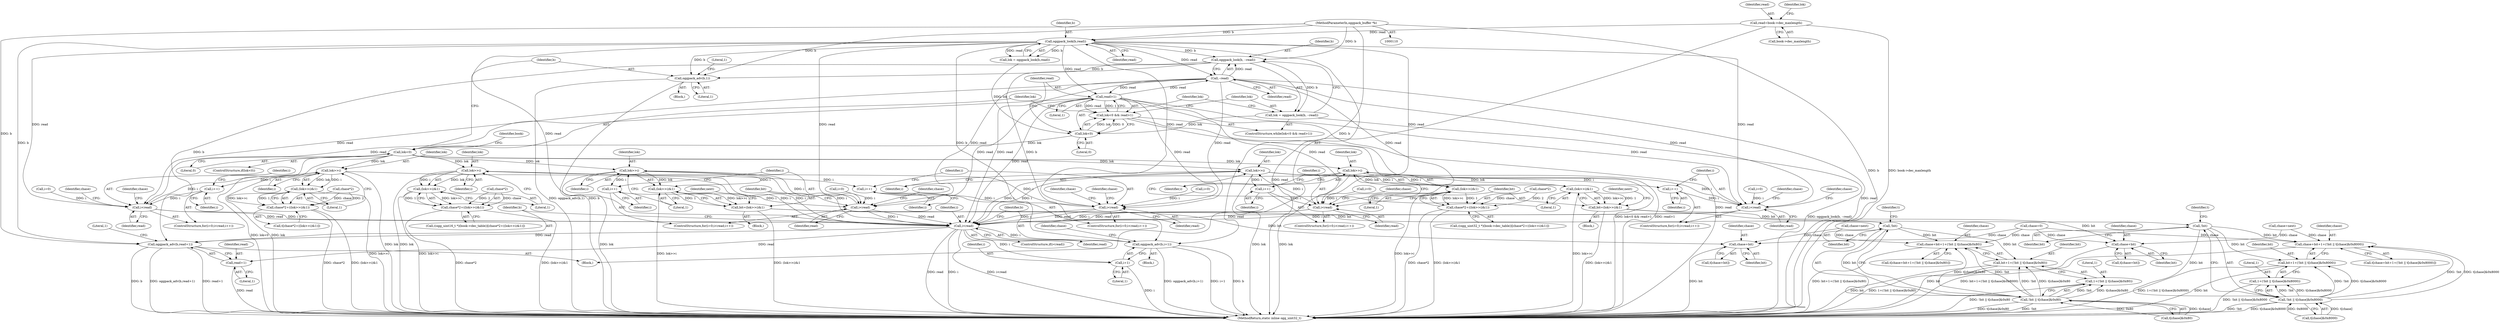 digraph "1_Android_eeb4e45d5683f88488c083ecf142dc89bc3f0b47_2@pointer" {
"1000141" [label="(Call,oggpack_look(b, --read))"];
"1000127" [label="(Call,oggpack_look(b,read))"];
"1000112" [label="(MethodParameterIn,oggpack_buffer *b)"];
"1000119" [label="(Call,read=book->dec_maxlength)"];
"1000143" [label="(Call,--read)"];
"1000136" [label="(Call,read>1)"];
"1000139" [label="(Call,lok = oggpack_look(b, --read))"];
"1000133" [label="(Call,lok<0)"];
"1000132" [label="(Call,lok<0 && read>1)"];
"1000146" [label="(Call,lok<0)"];
"1000190" [label="(Call,lok>>i)"];
"1000178" [label="(Call,i++)"];
"1000175" [label="(Call,i<read)"];
"1000422" [label="(Call,i<read)"];
"1000426" [label="(Call,oggpack_adv(b,i+1))"];
"1000428" [label="(Call,i+1)"];
"1000433" [label="(Call,oggpack_adv(b,read+1))"];
"1000435" [label="(Call,read+1)"];
"1000189" [label="(Call,(lok>>i)&1)"];
"1000185" [label="(Call,chase*2+((lok>>i)&1))"];
"1000227" [label="(Call,lok>>i)"];
"1000220" [label="(Call,i++)"];
"1000217" [label="(Call,i<read)"];
"1000226" [label="(Call,(lok>>i)&1)"];
"1000224" [label="(Call,bit=(lok>>i)&1)"];
"1000236" [label="(Call,chase+bit)"];
"1000259" [label="(Call,!bit)"];
"1000252" [label="(Call,chase+bit+1+(!bit || t[chase]&0x80))"];
"1000254" [label="(Call,bit+1+(!bit || t[chase]&0x80))"];
"1000258" [label="(Call,!bit || t[chase]&0x80)"];
"1000256" [label="(Call,1+(!bit || t[chase]&0x80))"];
"1000299" [label="(Call,lok>>i)"];
"1000283" [label="(Call,i++)"];
"1000280" [label="(Call,i<read)"];
"1000298" [label="(Call,(lok>>i)&1)"];
"1000294" [label="(Call,chase*2+((lok>>i)&1))"];
"1000336" [label="(Call,lok>>i)"];
"1000329" [label="(Call,i++)"];
"1000326" [label="(Call,i<read)"];
"1000335" [label="(Call,(lok>>i)&1)"];
"1000333" [label="(Call,bit=(lok>>i)&1)"];
"1000345" [label="(Call,chase+bit)"];
"1000368" [label="(Call,!bit)"];
"1000361" [label="(Call,chase+bit+1+(!bit || t[chase]&0x8000))"];
"1000363" [label="(Call,bit+1+(!bit || t[chase]&0x8000))"];
"1000367" [label="(Call,!bit || t[chase]&0x8000)"];
"1000365" [label="(Call,1+(!bit || t[chase]&0x8000))"];
"1000408" [label="(Call,lok>>i)"];
"1000392" [label="(Call,i++)"];
"1000389" [label="(Call,i<read)"];
"1000407" [label="(Call,(lok>>i)&1)"];
"1000403" [label="(Call,chase*2+((lok>>i)&1))"];
"1000150" [label="(Call,oggpack_adv(b,1))"];
"1000193" [label="(Literal,1)"];
"1000430" [label="(Literal,1)"];
"1000139" [label="(Call,lok = oggpack_look(b, --read))"];
"1000404" [label="(Call,chase*2)"];
"1000345" [label="(Call,chase+bit)"];
"1000437" [label="(Literal,1)"];
"1000433" [label="(Call,oggpack_adv(b,read+1))"];
"1000295" [label="(Call,chase*2)"];
"1000428" [label="(Call,i+1)"];
"1000365" [label="(Call,1+(!bit || t[chase]&0x8000))"];
"1000222" [label="(Block,)"];
"1000425" [label="(Block,)"];
"1000133" [label="(Call,lok<0)"];
"1000372" [label="(Identifier,t)"];
"1000396" [label="(Identifier,chase)"];
"1000200" [label="(Identifier,chase)"];
"1000128" [label="(Identifier,b)"];
"1000132" [label="(Call,lok<0 && read>1)"];
"1000328" [label="(Identifier,read)"];
"1000287" [label="(Identifier,chase)"];
"1000149" [label="(Block,)"];
"1000258" [label="(Call,!bit || t[chase]&0x80)"];
"1000226" [label="(Call,(lok>>i)&1)"];
"1000225" [label="(Identifier,bit)"];
"1000298" [label="(Call,(lok>>i)&1)"];
"1000329" [label="(Call,i++)"];
"1000220" [label="(Call,i++)"];
"1000214" [label="(Call,i=0)"];
"1000120" [label="(Identifier,read)"];
"1000323" [label="(Call,i=0)"];
"1000397" [label="(Call,((ogg_uint32_t *)(book->dec_table))[chase*2+((lok>>i)&1)])"];
"1000238" [label="(Identifier,bit)"];
"1000421" [label="(ControlStructure,if(i<read))"];
"1000280" [label="(Call,i<read)"];
"1000333" [label="(Call,bit=(lok>>i)&1)"];
"1000267" [label="(Call,chase=next)"];
"1000436" [label="(Identifier,read)"];
"1000392" [label="(Call,i++)"];
"1000330" [label="(Identifier,i)"];
"1000186" [label="(Call,chase*2)"];
"1000119" [label="(Call,read=book->dec_maxlength)"];
"1000367" [label="(Call,!bit || t[chase]&0x8000)"];
"1000300" [label="(Identifier,lok)"];
"1000363" [label="(Call,bit+1+(!bit || t[chase]&0x8000))"];
"1000236" [label="(Call,chase+bit)"];
"1000253" [label="(Identifier,chase)"];
"1000302" [label="(Literal,1)"];
"1000126" [label="(Identifier,lok)"];
"1000152" [label="(Literal,1)"];
"1000411" [label="(Literal,1)"];
"1000309" [label="(Identifier,chase)"];
"1000217" [label="(Call,i<read)"];
"1000370" [label="(Call,t[chase]&0x8000)"];
"1000190" [label="(Call,lok>>i)"];
"1000148" [label="(Literal,0)"];
"1000256" [label="(Call,1+(!bit || t[chase]&0x80))"];
"1000283" [label="(Call,i++)"];
"1000213" [label="(ControlStructure,for(i=0;i<read;i++))"];
"1000424" [label="(Identifier,read)"];
"1000284" [label="(Identifier,i)"];
"1000134" [label="(Identifier,lok)"];
"1000408" [label="(Call,lok>>i)"];
"1000385" [label="(ControlStructure,for(i=0;i<read;i++))"];
"1000334" [label="(Identifier,bit)"];
"1000391" [label="(Identifier,read)"];
"1000403" [label="(Call,chase*2+((lok>>i)&1))"];
"1000145" [label="(ControlStructure,if(lok<0))"];
"1000140" [label="(Identifier,lok)"];
"1000178" [label="(Call,i++)"];
"1000257" [label="(Literal,1)"];
"1000250" [label="(Call,t[chase+bit+1+(!bit || t[chase]&0x80)])"];
"1000429" [label="(Identifier,i)"];
"1000189" [label="(Call,(lok>>i)&1)"];
"1000368" [label="(Call,!bit)"];
"1000141" [label="(Call,oggpack_look(b, --read))"];
"1000191" [label="(Identifier,lok)"];
"1000361" [label="(Call,chase+bit+1+(!bit || t[chase]&0x8000))"];
"1000281" [label="(Identifier,i)"];
"1000230" [label="(Literal,1)"];
"1000218" [label="(Identifier,i)"];
"1000322" [label="(ControlStructure,for(i=0;i<read;i++))"];
"1000192" [label="(Identifier,i)"];
"1000221" [label="(Identifier,i)"];
"1000276" [label="(ControlStructure,for(i=0;i<read;i++))"];
"1000136" [label="(Call,read>1)"];
"1000151" [label="(Identifier,b)"];
"1000335" [label="(Call,(lok>>i)&1)"];
"1000229" [label="(Identifier,i)"];
"1000177" [label="(Identifier,read)"];
"1000327" [label="(Identifier,i)"];
"1000255" [label="(Identifier,bit)"];
"1000260" [label="(Identifier,bit)"];
"1000346" [label="(Identifier,chase)"];
"1000432" [label="(Identifier,chase)"];
"1000277" [label="(Call,i=0)"];
"1000233" [label="(Identifier,next)"];
"1000366" [label="(Literal,1)"];
"1000131" [label="(ControlStructure,while(lok<0 && read>1))"];
"1000219" [label="(Identifier,read)"];
"1000337" [label="(Identifier,lok)"];
"1000380" [label="(Identifier,chase)"];
"1000427" [label="(Identifier,b)"];
"1000362" [label="(Identifier,chase)"];
"1000347" [label="(Identifier,bit)"];
"1000369" [label="(Identifier,bit)"];
"1000426" [label="(Call,oggpack_adv(b,i+1))"];
"1000338" [label="(Identifier,i)"];
"1000343" [label="(Call,t[chase+bit])"];
"1000150" [label="(Call,oggpack_adv(b,1))"];
"1000125" [label="(Call,lok = oggpack_look(b,read))"];
"1000143" [label="(Call,--read)"];
"1000224" [label="(Call,bit=(lok>>i)&1)"];
"1000172" [label="(Call,i=0)"];
"1000144" [label="(Identifier,read)"];
"1000182" [label="(Identifier,chase)"];
"1000390" [label="(Identifier,i)"];
"1000121" [label="(Call,book->dec_maxlength)"];
"1000183" [label="(Call,t[chase*2+((lok>>i)&1)])"];
"1000359" [label="(Call,t[chase+bit+1+(!bit || t[chase]&0x8000)])"];
"1000138" [label="(Literal,1)"];
"1000127" [label="(Call,oggpack_look(b,read))"];
"1000179" [label="(Identifier,i)"];
"1000234" [label="(Call,t[chase+bit])"];
"1000185" [label="(Call,chase*2+((lok>>i)&1))"];
"1000407" [label="(Call,(lok>>i)&1)"];
"1000294" [label="(Call,chase*2+((lok>>i)&1))"];
"1000423" [label="(Identifier,i)"];
"1000263" [label="(Identifier,t)"];
"1000113" [label="(Block,)"];
"1000422" [label="(Call,i<read)"];
"1000418" [label="(Identifier,chase)"];
"1000137" [label="(Identifier,read)"];
"1000326" [label="(Call,i<read)"];
"1000158" [label="(Identifier,book)"];
"1000271" [label="(Identifier,chase)"];
"1000376" [label="(Call,chase=next)"];
"1000254" [label="(Call,bit+1+(!bit || t[chase]&0x80))"];
"1000336" [label="(Call,lok>>i)"];
"1000339" [label="(Literal,1)"];
"1000282" [label="(Identifier,read)"];
"1000342" [label="(Identifier,next)"];
"1000393" [label="(Identifier,i)"];
"1000409" [label="(Identifier,lok)"];
"1000410" [label="(Identifier,i)"];
"1000331" [label="(Block,)"];
"1000364" [label="(Identifier,bit)"];
"1000228" [label="(Identifier,lok)"];
"1000142" [label="(Identifier,b)"];
"1000176" [label="(Identifier,i)"];
"1000261" [label="(Call,t[chase]&0x80)"];
"1000386" [label="(Call,i=0)"];
"1000252" [label="(Call,chase+bit+1+(!bit || t[chase]&0x80))"];
"1000129" [label="(Identifier,read)"];
"1000440" [label="(Literal,1)"];
"1000434" [label="(Identifier,b)"];
"1000227" [label="(Call,lok>>i)"];
"1000299" [label="(Call,lok>>i)"];
"1000237" [label="(Identifier,chase)"];
"1000146" [label="(Call,lok<0)"];
"1000171" [label="(ControlStructure,for(i=0;i<read;i++))"];
"1000259" [label="(Call,!bit)"];
"1000115" [label="(Call,chase=0)"];
"1000435" [label="(Call,read+1)"];
"1000147" [label="(Identifier,lok)"];
"1000288" [label="(Call,((ogg_uint16_t *)(book->dec_table))[chase*2+((lok>>i)&1)])"];
"1000441" [label="(MethodReturn,static inline ogg_uint32_t)"];
"1000155" [label="(Literal,1)"];
"1000389" [label="(Call,i<read)"];
"1000112" [label="(MethodParameterIn,oggpack_buffer *b)"];
"1000135" [label="(Literal,0)"];
"1000301" [label="(Identifier,i)"];
"1000175" [label="(Call,i<read)"];
"1000141" -> "1000139"  [label="AST: "];
"1000141" -> "1000143"  [label="CFG: "];
"1000142" -> "1000141"  [label="AST: "];
"1000143" -> "1000141"  [label="AST: "];
"1000139" -> "1000141"  [label="CFG: "];
"1000141" -> "1000139"  [label="DDG: b"];
"1000127" -> "1000141"  [label="DDG: b"];
"1000112" -> "1000141"  [label="DDG: b"];
"1000143" -> "1000141"  [label="DDG: read"];
"1000141" -> "1000150"  [label="DDG: b"];
"1000141" -> "1000426"  [label="DDG: b"];
"1000141" -> "1000433"  [label="DDG: b"];
"1000127" -> "1000125"  [label="AST: "];
"1000127" -> "1000129"  [label="CFG: "];
"1000128" -> "1000127"  [label="AST: "];
"1000129" -> "1000127"  [label="AST: "];
"1000125" -> "1000127"  [label="CFG: "];
"1000127" -> "1000441"  [label="DDG: read"];
"1000127" -> "1000125"  [label="DDG: b"];
"1000127" -> "1000125"  [label="DDG: read"];
"1000112" -> "1000127"  [label="DDG: b"];
"1000119" -> "1000127"  [label="DDG: read"];
"1000127" -> "1000136"  [label="DDG: read"];
"1000127" -> "1000143"  [label="DDG: read"];
"1000127" -> "1000150"  [label="DDG: b"];
"1000127" -> "1000175"  [label="DDG: read"];
"1000127" -> "1000217"  [label="DDG: read"];
"1000127" -> "1000280"  [label="DDG: read"];
"1000127" -> "1000326"  [label="DDG: read"];
"1000127" -> "1000389"  [label="DDG: read"];
"1000127" -> "1000422"  [label="DDG: read"];
"1000127" -> "1000426"  [label="DDG: b"];
"1000127" -> "1000433"  [label="DDG: b"];
"1000112" -> "1000110"  [label="AST: "];
"1000112" -> "1000441"  [label="DDG: b"];
"1000112" -> "1000150"  [label="DDG: b"];
"1000112" -> "1000426"  [label="DDG: b"];
"1000112" -> "1000433"  [label="DDG: b"];
"1000119" -> "1000113"  [label="AST: "];
"1000119" -> "1000121"  [label="CFG: "];
"1000120" -> "1000119"  [label="AST: "];
"1000121" -> "1000119"  [label="AST: "];
"1000126" -> "1000119"  [label="CFG: "];
"1000119" -> "1000441"  [label="DDG: book->dec_maxlength"];
"1000143" -> "1000144"  [label="CFG: "];
"1000144" -> "1000143"  [label="AST: "];
"1000143" -> "1000441"  [label="DDG: read"];
"1000143" -> "1000136"  [label="DDG: read"];
"1000136" -> "1000143"  [label="DDG: read"];
"1000143" -> "1000175"  [label="DDG: read"];
"1000143" -> "1000217"  [label="DDG: read"];
"1000143" -> "1000280"  [label="DDG: read"];
"1000143" -> "1000326"  [label="DDG: read"];
"1000143" -> "1000389"  [label="DDG: read"];
"1000143" -> "1000422"  [label="DDG: read"];
"1000136" -> "1000132"  [label="AST: "];
"1000136" -> "1000138"  [label="CFG: "];
"1000137" -> "1000136"  [label="AST: "];
"1000138" -> "1000136"  [label="AST: "];
"1000132" -> "1000136"  [label="CFG: "];
"1000136" -> "1000441"  [label="DDG: read"];
"1000136" -> "1000132"  [label="DDG: read"];
"1000136" -> "1000132"  [label="DDG: 1"];
"1000136" -> "1000175"  [label="DDG: read"];
"1000136" -> "1000217"  [label="DDG: read"];
"1000136" -> "1000280"  [label="DDG: read"];
"1000136" -> "1000326"  [label="DDG: read"];
"1000136" -> "1000389"  [label="DDG: read"];
"1000136" -> "1000422"  [label="DDG: read"];
"1000139" -> "1000131"  [label="AST: "];
"1000140" -> "1000139"  [label="AST: "];
"1000134" -> "1000139"  [label="CFG: "];
"1000139" -> "1000441"  [label="DDG: oggpack_look(b, --read)"];
"1000139" -> "1000133"  [label="DDG: lok"];
"1000133" -> "1000132"  [label="AST: "];
"1000133" -> "1000135"  [label="CFG: "];
"1000134" -> "1000133"  [label="AST: "];
"1000135" -> "1000133"  [label="AST: "];
"1000137" -> "1000133"  [label="CFG: "];
"1000132" -> "1000133"  [label="CFG: "];
"1000133" -> "1000132"  [label="DDG: lok"];
"1000133" -> "1000132"  [label="DDG: 0"];
"1000125" -> "1000133"  [label="DDG: lok"];
"1000133" -> "1000146"  [label="DDG: lok"];
"1000132" -> "1000131"  [label="AST: "];
"1000140" -> "1000132"  [label="CFG: "];
"1000147" -> "1000132"  [label="CFG: "];
"1000132" -> "1000441"  [label="DDG: lok<0 && read>1"];
"1000132" -> "1000441"  [label="DDG: read>1"];
"1000146" -> "1000145"  [label="AST: "];
"1000146" -> "1000148"  [label="CFG: "];
"1000147" -> "1000146"  [label="AST: "];
"1000148" -> "1000146"  [label="AST: "];
"1000151" -> "1000146"  [label="CFG: "];
"1000158" -> "1000146"  [label="CFG: "];
"1000146" -> "1000441"  [label="DDG: lok<0"];
"1000146" -> "1000441"  [label="DDG: lok"];
"1000146" -> "1000190"  [label="DDG: lok"];
"1000146" -> "1000227"  [label="DDG: lok"];
"1000146" -> "1000299"  [label="DDG: lok"];
"1000146" -> "1000336"  [label="DDG: lok"];
"1000146" -> "1000408"  [label="DDG: lok"];
"1000190" -> "1000189"  [label="AST: "];
"1000190" -> "1000192"  [label="CFG: "];
"1000191" -> "1000190"  [label="AST: "];
"1000192" -> "1000190"  [label="AST: "];
"1000193" -> "1000190"  [label="CFG: "];
"1000190" -> "1000441"  [label="DDG: lok"];
"1000190" -> "1000178"  [label="DDG: i"];
"1000190" -> "1000189"  [label="DDG: lok"];
"1000190" -> "1000189"  [label="DDG: i"];
"1000175" -> "1000190"  [label="DDG: i"];
"1000190" -> "1000422"  [label="DDG: i"];
"1000178" -> "1000171"  [label="AST: "];
"1000178" -> "1000179"  [label="CFG: "];
"1000179" -> "1000178"  [label="AST: "];
"1000176" -> "1000178"  [label="CFG: "];
"1000178" -> "1000175"  [label="DDG: i"];
"1000175" -> "1000171"  [label="AST: "];
"1000175" -> "1000177"  [label="CFG: "];
"1000176" -> "1000175"  [label="AST: "];
"1000177" -> "1000175"  [label="AST: "];
"1000182" -> "1000175"  [label="CFG: "];
"1000200" -> "1000175"  [label="CFG: "];
"1000172" -> "1000175"  [label="DDG: i"];
"1000175" -> "1000422"  [label="DDG: i"];
"1000175" -> "1000422"  [label="DDG: read"];
"1000422" -> "1000421"  [label="AST: "];
"1000422" -> "1000424"  [label="CFG: "];
"1000423" -> "1000422"  [label="AST: "];
"1000424" -> "1000422"  [label="AST: "];
"1000427" -> "1000422"  [label="CFG: "];
"1000434" -> "1000422"  [label="CFG: "];
"1000422" -> "1000441"  [label="DDG: i"];
"1000422" -> "1000441"  [label="DDG: i<read"];
"1000422" -> "1000441"  [label="DDG: read"];
"1000227" -> "1000422"  [label="DDG: i"];
"1000299" -> "1000422"  [label="DDG: i"];
"1000408" -> "1000422"  [label="DDG: i"];
"1000326" -> "1000422"  [label="DDG: i"];
"1000326" -> "1000422"  [label="DDG: read"];
"1000217" -> "1000422"  [label="DDG: i"];
"1000217" -> "1000422"  [label="DDG: read"];
"1000336" -> "1000422"  [label="DDG: i"];
"1000389" -> "1000422"  [label="DDG: i"];
"1000389" -> "1000422"  [label="DDG: read"];
"1000280" -> "1000422"  [label="DDG: i"];
"1000280" -> "1000422"  [label="DDG: read"];
"1000422" -> "1000426"  [label="DDG: i"];
"1000422" -> "1000428"  [label="DDG: i"];
"1000422" -> "1000433"  [label="DDG: read"];
"1000422" -> "1000435"  [label="DDG: read"];
"1000426" -> "1000425"  [label="AST: "];
"1000426" -> "1000428"  [label="CFG: "];
"1000427" -> "1000426"  [label="AST: "];
"1000428" -> "1000426"  [label="AST: "];
"1000432" -> "1000426"  [label="CFG: "];
"1000426" -> "1000441"  [label="DDG: i+1"];
"1000426" -> "1000441"  [label="DDG: b"];
"1000426" -> "1000441"  [label="DDG: oggpack_adv(b,i+1)"];
"1000428" -> "1000430"  [label="CFG: "];
"1000429" -> "1000428"  [label="AST: "];
"1000430" -> "1000428"  [label="AST: "];
"1000428" -> "1000441"  [label="DDG: i"];
"1000433" -> "1000113"  [label="AST: "];
"1000433" -> "1000435"  [label="CFG: "];
"1000434" -> "1000433"  [label="AST: "];
"1000435" -> "1000433"  [label="AST: "];
"1000440" -> "1000433"  [label="CFG: "];
"1000433" -> "1000441"  [label="DDG: b"];
"1000433" -> "1000441"  [label="DDG: oggpack_adv(b,read+1)"];
"1000433" -> "1000441"  [label="DDG: read+1"];
"1000435" -> "1000437"  [label="CFG: "];
"1000436" -> "1000435"  [label="AST: "];
"1000437" -> "1000435"  [label="AST: "];
"1000435" -> "1000441"  [label="DDG: read"];
"1000189" -> "1000185"  [label="AST: "];
"1000189" -> "1000193"  [label="CFG: "];
"1000193" -> "1000189"  [label="AST: "];
"1000185" -> "1000189"  [label="CFG: "];
"1000189" -> "1000441"  [label="DDG: lok>>i"];
"1000189" -> "1000185"  [label="DDG: lok>>i"];
"1000189" -> "1000185"  [label="DDG: 1"];
"1000185" -> "1000183"  [label="AST: "];
"1000186" -> "1000185"  [label="AST: "];
"1000183" -> "1000185"  [label="CFG: "];
"1000185" -> "1000441"  [label="DDG: chase*2"];
"1000185" -> "1000441"  [label="DDG: (lok>>i)&1"];
"1000186" -> "1000185"  [label="DDG: chase"];
"1000186" -> "1000185"  [label="DDG: 2"];
"1000227" -> "1000226"  [label="AST: "];
"1000227" -> "1000229"  [label="CFG: "];
"1000228" -> "1000227"  [label="AST: "];
"1000229" -> "1000227"  [label="AST: "];
"1000230" -> "1000227"  [label="CFG: "];
"1000227" -> "1000441"  [label="DDG: lok"];
"1000227" -> "1000220"  [label="DDG: i"];
"1000227" -> "1000226"  [label="DDG: lok"];
"1000227" -> "1000226"  [label="DDG: i"];
"1000217" -> "1000227"  [label="DDG: i"];
"1000220" -> "1000213"  [label="AST: "];
"1000220" -> "1000221"  [label="CFG: "];
"1000221" -> "1000220"  [label="AST: "];
"1000218" -> "1000220"  [label="CFG: "];
"1000220" -> "1000217"  [label="DDG: i"];
"1000217" -> "1000213"  [label="AST: "];
"1000217" -> "1000219"  [label="CFG: "];
"1000218" -> "1000217"  [label="AST: "];
"1000219" -> "1000217"  [label="AST: "];
"1000225" -> "1000217"  [label="CFG: "];
"1000271" -> "1000217"  [label="CFG: "];
"1000214" -> "1000217"  [label="DDG: i"];
"1000226" -> "1000224"  [label="AST: "];
"1000226" -> "1000230"  [label="CFG: "];
"1000230" -> "1000226"  [label="AST: "];
"1000224" -> "1000226"  [label="CFG: "];
"1000226" -> "1000441"  [label="DDG: lok>>i"];
"1000226" -> "1000224"  [label="DDG: lok>>i"];
"1000226" -> "1000224"  [label="DDG: 1"];
"1000224" -> "1000222"  [label="AST: "];
"1000225" -> "1000224"  [label="AST: "];
"1000233" -> "1000224"  [label="CFG: "];
"1000224" -> "1000441"  [label="DDG: (lok>>i)&1"];
"1000224" -> "1000236"  [label="DDG: bit"];
"1000224" -> "1000259"  [label="DDG: bit"];
"1000236" -> "1000234"  [label="AST: "];
"1000236" -> "1000238"  [label="CFG: "];
"1000237" -> "1000236"  [label="AST: "];
"1000238" -> "1000236"  [label="AST: "];
"1000234" -> "1000236"  [label="CFG: "];
"1000236" -> "1000441"  [label="DDG: bit"];
"1000267" -> "1000236"  [label="DDG: chase"];
"1000115" -> "1000236"  [label="DDG: chase"];
"1000259" -> "1000258"  [label="AST: "];
"1000259" -> "1000260"  [label="CFG: "];
"1000260" -> "1000259"  [label="AST: "];
"1000263" -> "1000259"  [label="CFG: "];
"1000258" -> "1000259"  [label="CFG: "];
"1000259" -> "1000252"  [label="DDG: bit"];
"1000259" -> "1000254"  [label="DDG: bit"];
"1000259" -> "1000258"  [label="DDG: bit"];
"1000252" -> "1000250"  [label="AST: "];
"1000252" -> "1000254"  [label="CFG: "];
"1000253" -> "1000252"  [label="AST: "];
"1000254" -> "1000252"  [label="AST: "];
"1000250" -> "1000252"  [label="CFG: "];
"1000252" -> "1000441"  [label="DDG: bit+1+(!bit || t[chase]&0x80)"];
"1000267" -> "1000252"  [label="DDG: chase"];
"1000115" -> "1000252"  [label="DDG: chase"];
"1000258" -> "1000252"  [label="DDG: !bit"];
"1000258" -> "1000252"  [label="DDG: t[chase]&0x80"];
"1000254" -> "1000256"  [label="CFG: "];
"1000255" -> "1000254"  [label="AST: "];
"1000256" -> "1000254"  [label="AST: "];
"1000254" -> "1000441"  [label="DDG: bit"];
"1000254" -> "1000441"  [label="DDG: 1+(!bit || t[chase]&0x80)"];
"1000258" -> "1000254"  [label="DDG: !bit"];
"1000258" -> "1000254"  [label="DDG: t[chase]&0x80"];
"1000258" -> "1000256"  [label="AST: "];
"1000258" -> "1000261"  [label="CFG: "];
"1000261" -> "1000258"  [label="AST: "];
"1000256" -> "1000258"  [label="CFG: "];
"1000258" -> "1000441"  [label="DDG: !bit"];
"1000258" -> "1000441"  [label="DDG: t[chase]&0x80"];
"1000258" -> "1000256"  [label="DDG: !bit"];
"1000258" -> "1000256"  [label="DDG: t[chase]&0x80"];
"1000261" -> "1000258"  [label="DDG: t[chase]"];
"1000261" -> "1000258"  [label="DDG: 0x80"];
"1000257" -> "1000256"  [label="AST: "];
"1000256" -> "1000441"  [label="DDG: !bit || t[chase]&0x80"];
"1000299" -> "1000298"  [label="AST: "];
"1000299" -> "1000301"  [label="CFG: "];
"1000300" -> "1000299"  [label="AST: "];
"1000301" -> "1000299"  [label="AST: "];
"1000302" -> "1000299"  [label="CFG: "];
"1000299" -> "1000441"  [label="DDG: lok"];
"1000299" -> "1000283"  [label="DDG: i"];
"1000299" -> "1000298"  [label="DDG: lok"];
"1000299" -> "1000298"  [label="DDG: i"];
"1000280" -> "1000299"  [label="DDG: i"];
"1000283" -> "1000276"  [label="AST: "];
"1000283" -> "1000284"  [label="CFG: "];
"1000284" -> "1000283"  [label="AST: "];
"1000281" -> "1000283"  [label="CFG: "];
"1000283" -> "1000280"  [label="DDG: i"];
"1000280" -> "1000276"  [label="AST: "];
"1000280" -> "1000282"  [label="CFG: "];
"1000281" -> "1000280"  [label="AST: "];
"1000282" -> "1000280"  [label="AST: "];
"1000287" -> "1000280"  [label="CFG: "];
"1000309" -> "1000280"  [label="CFG: "];
"1000277" -> "1000280"  [label="DDG: i"];
"1000298" -> "1000294"  [label="AST: "];
"1000298" -> "1000302"  [label="CFG: "];
"1000302" -> "1000298"  [label="AST: "];
"1000294" -> "1000298"  [label="CFG: "];
"1000298" -> "1000441"  [label="DDG: lok>>i"];
"1000298" -> "1000294"  [label="DDG: lok>>i"];
"1000298" -> "1000294"  [label="DDG: 1"];
"1000294" -> "1000288"  [label="AST: "];
"1000295" -> "1000294"  [label="AST: "];
"1000288" -> "1000294"  [label="CFG: "];
"1000294" -> "1000441"  [label="DDG: (lok>>i)&1"];
"1000294" -> "1000441"  [label="DDG: chase*2"];
"1000295" -> "1000294"  [label="DDG: chase"];
"1000295" -> "1000294"  [label="DDG: 2"];
"1000336" -> "1000335"  [label="AST: "];
"1000336" -> "1000338"  [label="CFG: "];
"1000337" -> "1000336"  [label="AST: "];
"1000338" -> "1000336"  [label="AST: "];
"1000339" -> "1000336"  [label="CFG: "];
"1000336" -> "1000441"  [label="DDG: lok"];
"1000336" -> "1000329"  [label="DDG: i"];
"1000336" -> "1000335"  [label="DDG: lok"];
"1000336" -> "1000335"  [label="DDG: i"];
"1000326" -> "1000336"  [label="DDG: i"];
"1000329" -> "1000322"  [label="AST: "];
"1000329" -> "1000330"  [label="CFG: "];
"1000330" -> "1000329"  [label="AST: "];
"1000327" -> "1000329"  [label="CFG: "];
"1000329" -> "1000326"  [label="DDG: i"];
"1000326" -> "1000322"  [label="AST: "];
"1000326" -> "1000328"  [label="CFG: "];
"1000327" -> "1000326"  [label="AST: "];
"1000328" -> "1000326"  [label="AST: "];
"1000334" -> "1000326"  [label="CFG: "];
"1000380" -> "1000326"  [label="CFG: "];
"1000323" -> "1000326"  [label="DDG: i"];
"1000335" -> "1000333"  [label="AST: "];
"1000335" -> "1000339"  [label="CFG: "];
"1000339" -> "1000335"  [label="AST: "];
"1000333" -> "1000335"  [label="CFG: "];
"1000335" -> "1000441"  [label="DDG: lok>>i"];
"1000335" -> "1000333"  [label="DDG: lok>>i"];
"1000335" -> "1000333"  [label="DDG: 1"];
"1000333" -> "1000331"  [label="AST: "];
"1000334" -> "1000333"  [label="AST: "];
"1000342" -> "1000333"  [label="CFG: "];
"1000333" -> "1000441"  [label="DDG: (lok>>i)&1"];
"1000333" -> "1000345"  [label="DDG: bit"];
"1000333" -> "1000368"  [label="DDG: bit"];
"1000345" -> "1000343"  [label="AST: "];
"1000345" -> "1000347"  [label="CFG: "];
"1000346" -> "1000345"  [label="AST: "];
"1000347" -> "1000345"  [label="AST: "];
"1000343" -> "1000345"  [label="CFG: "];
"1000345" -> "1000441"  [label="DDG: bit"];
"1000376" -> "1000345"  [label="DDG: chase"];
"1000115" -> "1000345"  [label="DDG: chase"];
"1000368" -> "1000367"  [label="AST: "];
"1000368" -> "1000369"  [label="CFG: "];
"1000369" -> "1000368"  [label="AST: "];
"1000372" -> "1000368"  [label="CFG: "];
"1000367" -> "1000368"  [label="CFG: "];
"1000368" -> "1000361"  [label="DDG: bit"];
"1000368" -> "1000363"  [label="DDG: bit"];
"1000368" -> "1000367"  [label="DDG: bit"];
"1000361" -> "1000359"  [label="AST: "];
"1000361" -> "1000363"  [label="CFG: "];
"1000362" -> "1000361"  [label="AST: "];
"1000363" -> "1000361"  [label="AST: "];
"1000359" -> "1000361"  [label="CFG: "];
"1000361" -> "1000441"  [label="DDG: bit+1+(!bit || t[chase]&0x8000)"];
"1000376" -> "1000361"  [label="DDG: chase"];
"1000115" -> "1000361"  [label="DDG: chase"];
"1000367" -> "1000361"  [label="DDG: !bit"];
"1000367" -> "1000361"  [label="DDG: t[chase]&0x8000"];
"1000363" -> "1000365"  [label="CFG: "];
"1000364" -> "1000363"  [label="AST: "];
"1000365" -> "1000363"  [label="AST: "];
"1000363" -> "1000441"  [label="DDG: 1+(!bit || t[chase]&0x8000)"];
"1000363" -> "1000441"  [label="DDG: bit"];
"1000367" -> "1000363"  [label="DDG: !bit"];
"1000367" -> "1000363"  [label="DDG: t[chase]&0x8000"];
"1000367" -> "1000365"  [label="AST: "];
"1000367" -> "1000370"  [label="CFG: "];
"1000370" -> "1000367"  [label="AST: "];
"1000365" -> "1000367"  [label="CFG: "];
"1000367" -> "1000441"  [label="DDG: t[chase]&0x8000"];
"1000367" -> "1000441"  [label="DDG: !bit"];
"1000367" -> "1000365"  [label="DDG: !bit"];
"1000367" -> "1000365"  [label="DDG: t[chase]&0x8000"];
"1000370" -> "1000367"  [label="DDG: t[chase]"];
"1000370" -> "1000367"  [label="DDG: 0x8000"];
"1000366" -> "1000365"  [label="AST: "];
"1000365" -> "1000441"  [label="DDG: !bit || t[chase]&0x8000"];
"1000408" -> "1000407"  [label="AST: "];
"1000408" -> "1000410"  [label="CFG: "];
"1000409" -> "1000408"  [label="AST: "];
"1000410" -> "1000408"  [label="AST: "];
"1000411" -> "1000408"  [label="CFG: "];
"1000408" -> "1000441"  [label="DDG: lok"];
"1000408" -> "1000392"  [label="DDG: i"];
"1000408" -> "1000407"  [label="DDG: lok"];
"1000408" -> "1000407"  [label="DDG: i"];
"1000389" -> "1000408"  [label="DDG: i"];
"1000392" -> "1000385"  [label="AST: "];
"1000392" -> "1000393"  [label="CFG: "];
"1000393" -> "1000392"  [label="AST: "];
"1000390" -> "1000392"  [label="CFG: "];
"1000392" -> "1000389"  [label="DDG: i"];
"1000389" -> "1000385"  [label="AST: "];
"1000389" -> "1000391"  [label="CFG: "];
"1000390" -> "1000389"  [label="AST: "];
"1000391" -> "1000389"  [label="AST: "];
"1000396" -> "1000389"  [label="CFG: "];
"1000418" -> "1000389"  [label="CFG: "];
"1000386" -> "1000389"  [label="DDG: i"];
"1000407" -> "1000403"  [label="AST: "];
"1000407" -> "1000411"  [label="CFG: "];
"1000411" -> "1000407"  [label="AST: "];
"1000403" -> "1000407"  [label="CFG: "];
"1000407" -> "1000441"  [label="DDG: lok>>i"];
"1000407" -> "1000403"  [label="DDG: lok>>i"];
"1000407" -> "1000403"  [label="DDG: 1"];
"1000403" -> "1000397"  [label="AST: "];
"1000404" -> "1000403"  [label="AST: "];
"1000397" -> "1000403"  [label="CFG: "];
"1000403" -> "1000441"  [label="DDG: chase*2"];
"1000403" -> "1000441"  [label="DDG: (lok>>i)&1"];
"1000404" -> "1000403"  [label="DDG: chase"];
"1000404" -> "1000403"  [label="DDG: 2"];
"1000150" -> "1000149"  [label="AST: "];
"1000150" -> "1000152"  [label="CFG: "];
"1000151" -> "1000150"  [label="AST: "];
"1000152" -> "1000150"  [label="AST: "];
"1000155" -> "1000150"  [label="CFG: "];
"1000150" -> "1000441"  [label="DDG: b"];
"1000150" -> "1000441"  [label="DDG: oggpack_adv(b,1)"];
}
